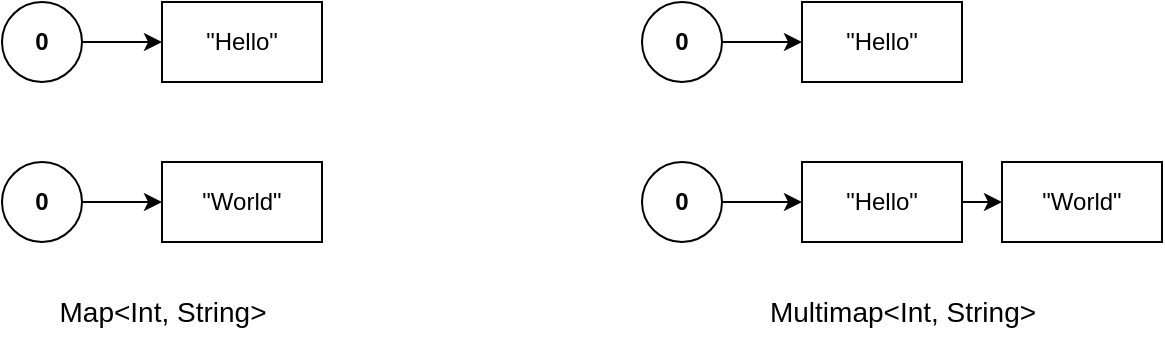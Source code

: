<mxfile version="21.2.1" type="device" pages="5">
  <diagram name="data_multimap" id="JMLMJsHMMq751KFQD1AI">
    <mxGraphModel dx="1366" dy="745" grid="1" gridSize="10" guides="1" tooltips="1" connect="1" arrows="1" fold="1" page="1" pageScale="1" pageWidth="660" pageHeight="250" math="0" shadow="0">
      <root>
        <mxCell id="uiTw8Tcbxr84Z6AMTL_4-0" />
        <mxCell id="uiTw8Tcbxr84Z6AMTL_4-1" parent="uiTw8Tcbxr84Z6AMTL_4-0" />
        <mxCell id="uiTw8Tcbxr84Z6AMTL_4-4" value="Multimap&amp;lt;Int, String&amp;gt;" style="text;html=1;align=center;verticalAlign=middle;resizable=0;points=[];autosize=1;strokeColor=none;fillColor=none;fontSize=14;" vertex="1" parent="uiTw8Tcbxr84Z6AMTL_4-1">
          <mxGeometry x="410" y="180" width="160" height="30" as="geometry" />
        </mxCell>
        <mxCell id="8-DuPN_TB2gErVOO-8lM-1" value="Map&amp;lt;Int, String&amp;gt;" style="text;html=1;align=center;verticalAlign=middle;resizable=0;points=[];autosize=1;strokeColor=none;fillColor=none;fontSize=14;" vertex="1" parent="uiTw8Tcbxr84Z6AMTL_4-1">
          <mxGeometry x="55" y="180" width="130" height="30" as="geometry" />
        </mxCell>
        <mxCell id="Tjb5zo77sk48irlx2nab-0" value="" style="group" vertex="1" connectable="0" parent="uiTw8Tcbxr84Z6AMTL_4-1">
          <mxGeometry x="40" y="40" width="160" height="120" as="geometry" />
        </mxCell>
        <mxCell id="uiTw8Tcbxr84Z6AMTL_4-25" value="0" style="ellipse;whiteSpace=wrap;html=1;aspect=fixed;fontStyle=1;fontSize=12;" vertex="1" parent="Tjb5zo77sk48irlx2nab-0">
          <mxGeometry width="40" height="40" as="geometry" />
        </mxCell>
        <mxCell id="uiTw8Tcbxr84Z6AMTL_4-47" style="rounded=0;orthogonalLoop=1;jettySize=auto;html=1;exitX=1;exitY=0.5;exitDx=0;exitDy=0;entryX=0;entryY=0.5;entryDx=0;entryDy=0;" edge="1" parent="Tjb5zo77sk48irlx2nab-0" source="uiTw8Tcbxr84Z6AMTL_4-25" target="kUJrCXJrXjPiFv8WKWTv-0">
          <mxGeometry relative="1" as="geometry">
            <mxPoint x="60" y="-20" as="targetPoint" />
          </mxGeometry>
        </mxCell>
        <mxCell id="kUJrCXJrXjPiFv8WKWTv-0" value="&quot;Hello&quot;" style="rounded=0;whiteSpace=wrap;html=1;" vertex="1" parent="Tjb5zo77sk48irlx2nab-0">
          <mxGeometry x="80" width="80" height="40" as="geometry" />
        </mxCell>
        <mxCell id="kUJrCXJrXjPiFv8WKWTv-1" value="0" style="ellipse;whiteSpace=wrap;html=1;aspect=fixed;fontStyle=1;fontSize=12;" vertex="1" parent="Tjb5zo77sk48irlx2nab-0">
          <mxGeometry y="80" width="40" height="40" as="geometry" />
        </mxCell>
        <mxCell id="kUJrCXJrXjPiFv8WKWTv-2" style="rounded=0;orthogonalLoop=1;jettySize=auto;html=1;exitX=1;exitY=0.5;exitDx=0;exitDy=0;entryX=0;entryY=0.5;entryDx=0;entryDy=0;" edge="1" parent="Tjb5zo77sk48irlx2nab-0" source="kUJrCXJrXjPiFv8WKWTv-1" target="kUJrCXJrXjPiFv8WKWTv-3">
          <mxGeometry relative="1" as="geometry">
            <mxPoint x="60" y="60" as="targetPoint" />
          </mxGeometry>
        </mxCell>
        <mxCell id="kUJrCXJrXjPiFv8WKWTv-3" value="&quot;World&quot;" style="rounded=0;whiteSpace=wrap;html=1;" vertex="1" parent="Tjb5zo77sk48irlx2nab-0">
          <mxGeometry x="80" y="80" width="80" height="40" as="geometry" />
        </mxCell>
        <mxCell id="Tjb5zo77sk48irlx2nab-1" value="" style="group" vertex="1" connectable="0" parent="uiTw8Tcbxr84Z6AMTL_4-1">
          <mxGeometry x="360" y="40" width="260" height="120" as="geometry" />
        </mxCell>
        <mxCell id="kUJrCXJrXjPiFv8WKWTv-4" value="0" style="ellipse;whiteSpace=wrap;html=1;aspect=fixed;fontStyle=1;fontSize=12;" vertex="1" parent="Tjb5zo77sk48irlx2nab-1">
          <mxGeometry width="40" height="40" as="geometry" />
        </mxCell>
        <mxCell id="kUJrCXJrXjPiFv8WKWTv-5" style="rounded=0;orthogonalLoop=1;jettySize=auto;html=1;exitX=1;exitY=0.5;exitDx=0;exitDy=0;entryX=0;entryY=0.5;entryDx=0;entryDy=0;" edge="1" parent="Tjb5zo77sk48irlx2nab-1" source="kUJrCXJrXjPiFv8WKWTv-4" target="kUJrCXJrXjPiFv8WKWTv-6">
          <mxGeometry relative="1" as="geometry">
            <mxPoint x="60" y="-20" as="targetPoint" />
          </mxGeometry>
        </mxCell>
        <mxCell id="kUJrCXJrXjPiFv8WKWTv-6" value="&quot;Hello&quot;" style="rounded=0;whiteSpace=wrap;html=1;" vertex="1" parent="Tjb5zo77sk48irlx2nab-1">
          <mxGeometry x="80" width="80" height="40" as="geometry" />
        </mxCell>
        <mxCell id="kUJrCXJrXjPiFv8WKWTv-7" value="0" style="ellipse;whiteSpace=wrap;html=1;aspect=fixed;fontStyle=1;fontSize=12;" vertex="1" parent="Tjb5zo77sk48irlx2nab-1">
          <mxGeometry y="80" width="40" height="40" as="geometry" />
        </mxCell>
        <mxCell id="kUJrCXJrXjPiFv8WKWTv-8" style="rounded=0;orthogonalLoop=1;jettySize=auto;html=1;exitX=1;exitY=0.5;exitDx=0;exitDy=0;entryX=0;entryY=0.5;entryDx=0;entryDy=0;" edge="1" parent="Tjb5zo77sk48irlx2nab-1" source="kUJrCXJrXjPiFv8WKWTv-7" target="kUJrCXJrXjPiFv8WKWTv-9">
          <mxGeometry relative="1" as="geometry">
            <mxPoint x="60" y="60" as="targetPoint" />
          </mxGeometry>
        </mxCell>
        <mxCell id="kUJrCXJrXjPiFv8WKWTv-9" value="&quot;Hello&quot;" style="rounded=0;whiteSpace=wrap;html=1;" vertex="1" parent="Tjb5zo77sk48irlx2nab-1">
          <mxGeometry x="80" y="80" width="80" height="40" as="geometry" />
        </mxCell>
        <mxCell id="kUJrCXJrXjPiFv8WKWTv-10" value="&quot;World&quot;" style="rounded=0;whiteSpace=wrap;html=1;" vertex="1" parent="Tjb5zo77sk48irlx2nab-1">
          <mxGeometry x="180" y="80" width="80" height="40" as="geometry" />
        </mxCell>
        <mxCell id="kUJrCXJrXjPiFv8WKWTv-11" style="rounded=0;orthogonalLoop=1;jettySize=auto;html=1;exitX=1;exitY=0.5;exitDx=0;exitDy=0;entryX=0;entryY=0.5;entryDx=0;entryDy=0;" edge="1" parent="Tjb5zo77sk48irlx2nab-1" source="kUJrCXJrXjPiFv8WKWTv-9" target="kUJrCXJrXjPiFv8WKWTv-10">
          <mxGeometry relative="1" as="geometry" />
        </mxCell>
      </root>
    </mxGraphModel>
  </diagram>
  <diagram name="data_price" id="ktuU488aBa58X60uyQGt">
    <mxGraphModel dx="1434" dy="782" grid="1" gridSize="10" guides="1" tooltips="1" connect="1" arrows="1" fold="1" page="1" pageScale="1" pageWidth="640" pageHeight="340" math="0" shadow="0">
      <root>
        <mxCell id="0" />
        <mxCell id="1" parent="0" />
        <mxCell id="d1JnCKLSdPA7jmVFw5RB-29" value="" style="shape=flexArrow;endArrow=classic;html=1;rounded=0;" parent="1" edge="1">
          <mxGeometry width="50" height="50" relative="1" as="geometry">
            <mxPoint x="260" y="139.5" as="sourcePoint" />
            <mxPoint x="300" y="139.5" as="targetPoint" />
          </mxGeometry>
        </mxCell>
        <mxCell id="d1JnCKLSdPA7jmVFw5RB-32" value="prices.txt" style="text;html=1;align=center;verticalAlign=middle;resizable=0;points=[];autosize=1;strokeColor=none;fillColor=none;fontSize=14;" parent="1" vertex="1">
          <mxGeometry x="100" y="270" width="80" height="30" as="geometry" />
        </mxCell>
        <mxCell id="d1JnCKLSdPA7jmVFw5RB-33" value="priceMap: HashMap&amp;lt;Int, Price&amp;gt;" style="text;html=1;align=center;verticalAlign=middle;resizable=0;points=[];autosize=1;strokeColor=none;fillColor=none;fontSize=14;" parent="1" vertex="1">
          <mxGeometry x="360" y="270" width="220" height="30" as="geometry" />
        </mxCell>
        <mxCell id="o7D54mXty5zAAWm323ZY-1" value="" style="group" parent="1" vertex="1" connectable="0">
          <mxGeometry x="60" y="40" width="160" height="200" as="geometry" />
        </mxCell>
        <mxCell id="d1JnCKLSdPA7jmVFw5RB-1" value="&lt;span style=&quot;font-weight: normal;&quot;&gt;&lt;font style=&quot;font-size: 11px;&quot;&gt;size&lt;/font&gt;&lt;/span&gt;&lt;br&gt;2" style="ellipse;whiteSpace=wrap;html=1;aspect=fixed;fontStyle=1" parent="o7D54mXty5zAAWm323ZY-1" vertex="1">
          <mxGeometry width="40" height="40" as="geometry" />
        </mxCell>
        <mxCell id="d1JnCKLSdPA7jmVFw5RB-2" value="&lt;span style=&quot;font-weight: normal;&quot;&gt;&lt;font style=&quot;font-size: 10px;&quot;&gt;id&lt;/font&gt;&lt;/span&gt;&lt;br&gt;7" style="ellipse;whiteSpace=wrap;html=1;aspect=fixed;fontStyle=1;fillColor=#a20025;fontColor=#ffffff;strokeColor=#6F0000;" parent="o7D54mXty5zAAWm323ZY-1" vertex="1">
          <mxGeometry y="80" width="40" height="40" as="geometry" />
        </mxCell>
        <mxCell id="d1JnCKLSdPA7jmVFw5RB-10" style="edgeStyle=orthogonalEdgeStyle;rounded=0;orthogonalLoop=1;jettySize=auto;html=1;exitX=0;exitY=0.5;exitDx=0;exitDy=0;entryX=0;entryY=0.5;entryDx=0;entryDy=0;" parent="o7D54mXty5zAAWm323ZY-1" source="d1JnCKLSdPA7jmVFw5RB-1" target="d1JnCKLSdPA7jmVFw5RB-2" edge="1">
          <mxGeometry relative="1" as="geometry" />
        </mxCell>
        <mxCell id="d1JnCKLSdPA7jmVFw5RB-3" value="&lt;span style=&quot;font-weight: normal;&quot;&gt;&lt;font style=&quot;font-size: 10px;&quot;&gt;amount&lt;/font&gt;&lt;/span&gt;&lt;br&gt;3" style="ellipse;whiteSpace=wrap;html=1;aspect=fixed;fontStyle=1;fillColor=#60a917;fontColor=#ffffff;strokeColor=#2D7600;" parent="o7D54mXty5zAAWm323ZY-1" vertex="1">
          <mxGeometry x="60" y="80" width="40" height="40" as="geometry" />
        </mxCell>
        <mxCell id="d1JnCKLSdPA7jmVFw5RB-4" value="&lt;font style=&quot;font-weight: normal; font-size: 10px;&quot;&gt;price&lt;/font&gt;&lt;br&gt;2" style="ellipse;whiteSpace=wrap;html=1;aspect=fixed;fontStyle=1;fillColor=#0050ef;fontColor=#ffffff;strokeColor=#001DBC;" parent="o7D54mXty5zAAWm323ZY-1" vertex="1">
          <mxGeometry x="120" y="80" width="40" height="40" as="geometry" />
        </mxCell>
        <mxCell id="d1JnCKLSdPA7jmVFw5RB-5" value="&lt;font style=&quot;font-weight: normal; font-size: 10px;&quot;&gt;id&lt;/font&gt;&lt;br&gt;8" style="ellipse;whiteSpace=wrap;html=1;aspect=fixed;fontStyle=1;fillColor=#a20025;fontColor=#ffffff;strokeColor=#6F0000;" parent="o7D54mXty5zAAWm323ZY-1" vertex="1">
          <mxGeometry y="160" width="40" height="40" as="geometry" />
        </mxCell>
        <mxCell id="d1JnCKLSdPA7jmVFw5RB-9" style="edgeStyle=orthogonalEdgeStyle;rounded=0;orthogonalLoop=1;jettySize=auto;html=1;exitX=0;exitY=0.5;exitDx=0;exitDy=0;entryX=0;entryY=0.5;entryDx=0;entryDy=0;" parent="o7D54mXty5zAAWm323ZY-1" source="d1JnCKLSdPA7jmVFw5RB-1" target="d1JnCKLSdPA7jmVFw5RB-5" edge="1">
          <mxGeometry relative="1" as="geometry" />
        </mxCell>
        <mxCell id="d1JnCKLSdPA7jmVFw5RB-6" value="&lt;font style=&quot;font-weight: normal; font-size: 10px;&quot;&gt;amount&lt;/font&gt;&lt;br&gt;2" style="ellipse;whiteSpace=wrap;html=1;aspect=fixed;fontStyle=1;fillColor=#60a917;fontColor=#ffffff;strokeColor=#2D7600;" parent="o7D54mXty5zAAWm323ZY-1" vertex="1">
          <mxGeometry x="60" y="160" width="40" height="40" as="geometry" />
        </mxCell>
        <mxCell id="d1JnCKLSdPA7jmVFw5RB-7" value="&lt;font style=&quot;font-weight: normal; font-size: 10px;&quot;&gt;price&lt;/font&gt;&lt;br&gt;5" style="ellipse;whiteSpace=wrap;html=1;aspect=fixed;fontStyle=1;fillColor=#0050ef;fontColor=#ffffff;strokeColor=#001DBC;" parent="o7D54mXty5zAAWm323ZY-1" vertex="1">
          <mxGeometry x="120" y="160" width="40" height="40" as="geometry" />
        </mxCell>
        <mxCell id="o7D54mXty5zAAWm323ZY-2" value="" style="group" parent="1" vertex="1" connectable="0">
          <mxGeometry x="340" y="110" width="260" height="140" as="geometry" />
        </mxCell>
        <mxCell id="d1JnCKLSdPA7jmVFw5RB-11" value="&lt;font style=&quot;font-weight: normal; font-size: 10px;&quot;&gt;id&lt;/font&gt;&lt;br&gt;7" style="ellipse;whiteSpace=wrap;html=1;aspect=fixed;fontStyle=1;fillColor=#a20025;fontColor=#ffffff;strokeColor=#6F0000;" parent="o7D54mXty5zAAWm323ZY-2" vertex="1">
          <mxGeometry y="10" width="40" height="40" as="geometry" />
        </mxCell>
        <mxCell id="d1JnCKLSdPA7jmVFw5RB-12" value="&lt;font style=&quot;font-weight: normal; font-size: 10px;&quot;&gt;id&lt;/font&gt;&lt;br&gt;8" style="ellipse;whiteSpace=wrap;html=1;aspect=fixed;fontStyle=1;fillColor=#a20025;fontColor=#ffffff;strokeColor=#6F0000;" parent="o7D54mXty5zAAWm323ZY-2" vertex="1">
          <mxGeometry y="90" width="40" height="40" as="geometry" />
        </mxCell>
        <mxCell id="d1JnCKLSdPA7jmVFw5RB-26" value="" style="group" parent="o7D54mXty5zAAWm323ZY-2" vertex="1" connectable="0">
          <mxGeometry x="80" width="180" height="60" as="geometry" />
        </mxCell>
        <mxCell id="d1JnCKLSdPA7jmVFw5RB-24" value="" style="rounded=0;whiteSpace=wrap;html=1;" parent="d1JnCKLSdPA7jmVFw5RB-26" vertex="1">
          <mxGeometry width="180" height="60" as="geometry" />
        </mxCell>
        <mxCell id="d1JnCKLSdPA7jmVFw5RB-13" value="&lt;font style=&quot;font-weight: normal; font-size: 10px;&quot;&gt;id&lt;/font&gt;&lt;br&gt;7" style="ellipse;whiteSpace=wrap;html=1;aspect=fixed;fontStyle=1;fillColor=#a20025;fontColor=#ffffff;strokeColor=#6F0000;" parent="d1JnCKLSdPA7jmVFw5RB-26" vertex="1">
          <mxGeometry x="10" y="10" width="40" height="40" as="geometry" />
        </mxCell>
        <mxCell id="d1JnCKLSdPA7jmVFw5RB-15" value="&lt;font style=&quot;font-weight: normal; font-size: 10px;&quot;&gt;amount&lt;/font&gt;&lt;br&gt;3" style="ellipse;whiteSpace=wrap;html=1;aspect=fixed;fontStyle=1;fillColor=#60a917;fontColor=#ffffff;strokeColor=#2D7600;" parent="d1JnCKLSdPA7jmVFw5RB-26" vertex="1">
          <mxGeometry x="70" y="10" width="40" height="40" as="geometry" />
        </mxCell>
        <mxCell id="d1JnCKLSdPA7jmVFw5RB-16" value="&lt;font style=&quot;font-weight: normal; font-size: 10px;&quot;&gt;price&lt;/font&gt;&lt;br&gt;2.0" style="ellipse;whiteSpace=wrap;html=1;aspect=fixed;fontStyle=1;fillColor=#0050ef;fontColor=#ffffff;strokeColor=#001DBC;" parent="d1JnCKLSdPA7jmVFw5RB-26" vertex="1">
          <mxGeometry x="130" y="10" width="40" height="40" as="geometry" />
        </mxCell>
        <mxCell id="d1JnCKLSdPA7jmVFw5RB-30" style="rounded=0;orthogonalLoop=1;jettySize=auto;html=1;exitX=1;exitY=0.5;exitDx=0;exitDy=0;entryX=0;entryY=0.5;entryDx=0;entryDy=0;" parent="o7D54mXty5zAAWm323ZY-2" source="d1JnCKLSdPA7jmVFw5RB-11" target="d1JnCKLSdPA7jmVFw5RB-24" edge="1">
          <mxGeometry relative="1" as="geometry" />
        </mxCell>
        <mxCell id="d1JnCKLSdPA7jmVFw5RB-27" value="" style="group" parent="o7D54mXty5zAAWm323ZY-2" vertex="1" connectable="0">
          <mxGeometry x="80" y="80" width="180" height="60" as="geometry" />
        </mxCell>
        <mxCell id="d1JnCKLSdPA7jmVFw5RB-25" value="" style="rounded=0;whiteSpace=wrap;html=1;" parent="d1JnCKLSdPA7jmVFw5RB-27" vertex="1">
          <mxGeometry width="180" height="60" as="geometry" />
        </mxCell>
        <mxCell id="d1JnCKLSdPA7jmVFw5RB-14" value="&lt;font style=&quot;font-weight: normal; font-size: 10px;&quot;&gt;id&lt;/font&gt;&lt;br&gt;8" style="ellipse;whiteSpace=wrap;html=1;aspect=fixed;fontStyle=1;fillColor=#a20025;fontColor=#ffffff;strokeColor=#6F0000;" parent="d1JnCKLSdPA7jmVFw5RB-27" vertex="1">
          <mxGeometry x="10" y="10" width="40" height="40" as="geometry" />
        </mxCell>
        <mxCell id="d1JnCKLSdPA7jmVFw5RB-17" value="&lt;font style=&quot;font-weight: normal; font-size: 10px;&quot;&gt;amount&lt;/font&gt;&lt;br&gt;2" style="ellipse;whiteSpace=wrap;html=1;aspect=fixed;fontStyle=1;fillColor=#60a917;fontColor=#ffffff;strokeColor=#2D7600;" parent="d1JnCKLSdPA7jmVFw5RB-27" vertex="1">
          <mxGeometry x="70" y="10" width="40" height="40" as="geometry" />
        </mxCell>
        <mxCell id="d1JnCKLSdPA7jmVFw5RB-18" value="&lt;font style=&quot;font-weight: normal; font-size: 10px;&quot;&gt;price&lt;/font&gt;&lt;br&gt;5.0" style="ellipse;whiteSpace=wrap;html=1;aspect=fixed;fontStyle=1;fillColor=#0050ef;fontColor=#ffffff;strokeColor=#001DBC;" parent="d1JnCKLSdPA7jmVFw5RB-27" vertex="1">
          <mxGeometry x="130" y="10" width="40" height="40" as="geometry" />
        </mxCell>
        <mxCell id="d1JnCKLSdPA7jmVFw5RB-31" style="rounded=0;orthogonalLoop=1;jettySize=auto;html=1;exitX=1;exitY=0.5;exitDx=0;exitDy=0;entryX=0;entryY=0.5;entryDx=0;entryDy=0;" parent="o7D54mXty5zAAWm323ZY-2" source="d1JnCKLSdPA7jmVFw5RB-12" target="d1JnCKLSdPA7jmVFw5RB-25" edge="1">
          <mxGeometry relative="1" as="geometry" />
        </mxCell>
      </root>
    </mxGraphModel>
  </diagram>
  <diagram name="data_promotion" id="5gNw0e3fO2MTQNwztsor">
    <mxGraphModel dx="1434" dy="782" grid="1" gridSize="10" guides="1" tooltips="1" connect="1" arrows="1" fold="1" page="1" pageScale="1" pageWidth="960" pageHeight="390" math="0" shadow="0">
      <root>
        <mxCell id="ZXGNAjsmb9mcJ5op5P8p-0" />
        <mxCell id="ZXGNAjsmb9mcJ5op5P8p-1" parent="ZXGNAjsmb9mcJ5op5P8p-0" />
        <mxCell id="ZXGNAjsmb9mcJ5op5P8p-2" value="" style="shape=flexArrow;endArrow=classic;html=1;rounded=0;" parent="ZXGNAjsmb9mcJ5op5P8p-1" edge="1">
          <mxGeometry width="50" height="50" relative="1" as="geometry">
            <mxPoint x="440" y="159.66" as="sourcePoint" />
            <mxPoint x="480" y="159.66" as="targetPoint" />
          </mxGeometry>
        </mxCell>
        <mxCell id="ZXGNAjsmb9mcJ5op5P8p-3" value="promotions.txt" style="text;html=1;align=center;verticalAlign=middle;resizable=0;points=[];autosize=1;strokeColor=none;fillColor=none;fontSize=14;" parent="ZXGNAjsmb9mcJ5op5P8p-1" vertex="1">
          <mxGeometry x="175" y="320" width="110" height="30" as="geometry" />
        </mxCell>
        <mxCell id="ZXGNAjsmb9mcJ5op5P8p-4" value="promotionMultimap: TreeMultimap&amp;lt;Double, Promotion&amp;gt;" style="text;html=1;align=center;verticalAlign=middle;resizable=0;points=[];autosize=1;strokeColor=none;fillColor=none;fontSize=14;" parent="ZXGNAjsmb9mcJ5op5P8p-1" vertex="1">
          <mxGeometry x="535" y="320" width="370" height="30" as="geometry" />
        </mxCell>
        <mxCell id="mmqLgXHeIvK3jUwNKQD5-0" value="" style="group" parent="ZXGNAjsmb9mcJ5op5P8p-1" vertex="1" connectable="0">
          <mxGeometry x="60" y="40" width="340" height="240" as="geometry" />
        </mxCell>
        <mxCell id="ZXGNAjsmb9mcJ5op5P8p-6" value="&lt;span style=&quot;font-weight: normal;&quot;&gt;&lt;font style=&quot;font-size: 10px;&quot;&gt;size&lt;/font&gt;&lt;/span&gt;&lt;br&gt;2" style="ellipse;whiteSpace=wrap;html=1;aspect=fixed;fontStyle=1" parent="mmqLgXHeIvK3jUwNKQD5-0" vertex="1">
          <mxGeometry width="40" height="40" as="geometry" />
        </mxCell>
        <mxCell id="ZXGNAjsmb9mcJ5op5P8p-7" value="&lt;span style=&quot;font-weight: 400;&quot;&gt;&lt;font style=&quot;font-size: 10px;&quot;&gt;size&lt;/font&gt;&lt;/span&gt;&lt;br&gt;1" style="ellipse;whiteSpace=wrap;html=1;aspect=fixed;fontStyle=1" parent="mmqLgXHeIvK3jUwNKQD5-0" vertex="1">
          <mxGeometry y="100" width="40" height="40" as="geometry" />
        </mxCell>
        <mxCell id="ZXGNAjsmb9mcJ5op5P8p-8" style="edgeStyle=orthogonalEdgeStyle;rounded=0;orthogonalLoop=1;jettySize=auto;html=1;exitX=0;exitY=0.5;exitDx=0;exitDy=0;entryX=0;entryY=0.5;entryDx=0;entryDy=0;" parent="mmqLgXHeIvK3jUwNKQD5-0" source="ZXGNAjsmb9mcJ5op5P8p-6" target="ZXGNAjsmb9mcJ5op5P8p-7" edge="1">
          <mxGeometry relative="1" as="geometry" />
        </mxCell>
        <mxCell id="ZXGNAjsmb9mcJ5op5P8p-9" value="&lt;span style=&quot;font-weight: normal;&quot;&gt;&lt;font style=&quot;font-size: 10px;&quot;&gt;id&lt;/font&gt;&lt;/span&gt;&lt;br&gt;7" style="ellipse;whiteSpace=wrap;html=1;aspect=fixed;fontStyle=1;fillColor=#a20025;fontColor=#ffffff;strokeColor=#6F0000;" parent="mmqLgXHeIvK3jUwNKQD5-0" vertex="1">
          <mxGeometry x="60" y="100" width="40" height="40" as="geometry" />
        </mxCell>
        <mxCell id="18ElgGx3Zl_cGFaviyh4-3" style="edgeStyle=orthogonalEdgeStyle;rounded=0;orthogonalLoop=1;jettySize=auto;html=1;exitX=0.5;exitY=0;exitDx=0;exitDy=0;entryX=0.5;entryY=0;entryDx=0;entryDy=0;" parent="mmqLgXHeIvK3jUwNKQD5-0" source="ZXGNAjsmb9mcJ5op5P8p-7" target="ZXGNAjsmb9mcJ5op5P8p-9" edge="1">
          <mxGeometry relative="1" as="geometry">
            <Array as="points">
              <mxPoint x="20" y="60" />
              <mxPoint x="110" y="60" />
              <mxPoint x="110" y="80" />
              <mxPoint x="80" y="80" />
            </Array>
          </mxGeometry>
        </mxCell>
        <mxCell id="ZXGNAjsmb9mcJ5op5P8p-10" value="&lt;font style=&quot;font-weight: normal; font-size: 10px;&quot;&gt;amount&lt;/font&gt;&lt;br&gt;3" style="ellipse;whiteSpace=wrap;html=1;aspect=fixed;fontStyle=1;fillColor=#60a917;fontColor=#ffffff;strokeColor=#2D7600;" parent="mmqLgXHeIvK3jUwNKQD5-0" vertex="1">
          <mxGeometry x="120" y="100" width="40" height="40" as="geometry" />
        </mxCell>
        <mxCell id="ZXGNAjsmb9mcJ5op5P8p-11" value="&lt;span style=&quot;font-weight: normal;&quot;&gt;&lt;font style=&quot;font-size: 10px;&quot;&gt;size&lt;/font&gt;&lt;/span&gt;&lt;br&gt;2" style="ellipse;whiteSpace=wrap;html=1;aspect=fixed;fontStyle=1" parent="mmqLgXHeIvK3jUwNKQD5-0" vertex="1">
          <mxGeometry y="200" width="40" height="40" as="geometry" />
        </mxCell>
        <mxCell id="18ElgGx3Zl_cGFaviyh4-4" style="edgeStyle=orthogonalEdgeStyle;rounded=0;orthogonalLoop=1;jettySize=auto;html=1;exitX=0.5;exitY=0;exitDx=0;exitDy=0;entryX=0.5;entryY=0;entryDx=0;entryDy=0;" parent="mmqLgXHeIvK3jUwNKQD5-0" source="ZXGNAjsmb9mcJ5op5P8p-7" target="ZXGNAjsmb9mcJ5op5P8p-10" edge="1">
          <mxGeometry relative="1" as="geometry">
            <Array as="points">
              <mxPoint x="20" y="60" />
              <mxPoint x="110" y="60" />
              <mxPoint x="110" y="80" />
              <mxPoint x="140" y="80" />
            </Array>
          </mxGeometry>
        </mxCell>
        <mxCell id="ZXGNAjsmb9mcJ5op5P8p-12" style="edgeStyle=orthogonalEdgeStyle;rounded=0;orthogonalLoop=1;jettySize=auto;html=1;exitX=0;exitY=0.5;exitDx=0;exitDy=0;entryX=0;entryY=0.5;entryDx=0;entryDy=0;" parent="mmqLgXHeIvK3jUwNKQD5-0" source="ZXGNAjsmb9mcJ5op5P8p-6" target="ZXGNAjsmb9mcJ5op5P8p-11" edge="1">
          <mxGeometry relative="1" as="geometry" />
        </mxCell>
        <mxCell id="ZXGNAjsmb9mcJ5op5P8p-13" value="&lt;font style=&quot;font-weight: normal; font-size: 10px;&quot;&gt;id&lt;/font&gt;&lt;br&gt;7" style="ellipse;whiteSpace=wrap;html=1;aspect=fixed;fontStyle=1;fillColor=#a20025;fontColor=#ffffff;strokeColor=#6F0000;" parent="mmqLgXHeIvK3jUwNKQD5-0" vertex="1">
          <mxGeometry x="60" y="200" width="40" height="40" as="geometry" />
        </mxCell>
        <mxCell id="36zZFPOLEqC7FODNwq5A-3" style="edgeStyle=orthogonalEdgeStyle;rounded=0;orthogonalLoop=1;jettySize=auto;html=1;exitX=0.5;exitY=0;exitDx=0;exitDy=0;entryX=0.5;entryY=0;entryDx=0;entryDy=0;" parent="mmqLgXHeIvK3jUwNKQD5-0" source="ZXGNAjsmb9mcJ5op5P8p-11" target="ZXGNAjsmb9mcJ5op5P8p-13" edge="1">
          <mxGeometry relative="1" as="geometry">
            <Array as="points">
              <mxPoint x="20" y="160" />
              <mxPoint x="110" y="160" />
              <mxPoint x="110" y="180" />
              <mxPoint x="80" y="180" />
            </Array>
          </mxGeometry>
        </mxCell>
        <mxCell id="ZXGNAjsmb9mcJ5op5P8p-14" value="&lt;font style=&quot;font-weight: normal; font-size: 10px;&quot;&gt;amount&lt;/font&gt;&lt;br&gt;1" style="ellipse;whiteSpace=wrap;html=1;aspect=fixed;fontStyle=1;fillColor=#60a917;fontColor=#ffffff;strokeColor=#2D7600;" parent="mmqLgXHeIvK3jUwNKQD5-0" vertex="1">
          <mxGeometry x="120" y="200" width="40" height="40" as="geometry" />
        </mxCell>
        <mxCell id="36zZFPOLEqC7FODNwq5A-4" style="edgeStyle=orthogonalEdgeStyle;rounded=0;orthogonalLoop=1;jettySize=auto;html=1;exitX=0.5;exitY=0;exitDx=0;exitDy=0;entryX=0.5;entryY=0;entryDx=0;entryDy=0;" parent="mmqLgXHeIvK3jUwNKQD5-0" source="ZXGNAjsmb9mcJ5op5P8p-11" target="ZXGNAjsmb9mcJ5op5P8p-14" edge="1">
          <mxGeometry relative="1" as="geometry">
            <Array as="points">
              <mxPoint x="20" y="160" />
              <mxPoint x="110" y="160" />
              <mxPoint x="110" y="180" />
              <mxPoint x="140" y="180" />
            </Array>
          </mxGeometry>
        </mxCell>
        <mxCell id="18ElgGx3Zl_cGFaviyh4-0" value="&lt;span style=&quot;font-weight: 400;&quot;&gt;&lt;font style=&quot;font-size: 10px;&quot;&gt;price&lt;/font&gt;&lt;/span&gt;&lt;br&gt;5" style="ellipse;whiteSpace=wrap;html=1;aspect=fixed;fontStyle=1;fillColor=#0050ef;fontColor=#ffffff;strokeColor=#001DBC;" parent="mmqLgXHeIvK3jUwNKQD5-0" vertex="1">
          <mxGeometry x="180" y="100" width="40" height="40" as="geometry" />
        </mxCell>
        <mxCell id="36zZFPOLEqC7FODNwq5A-0" value="&lt;font style=&quot;font-weight: normal; font-size: 10px;&quot;&gt;id&lt;/font&gt;&lt;br&gt;8" style="ellipse;whiteSpace=wrap;html=1;aspect=fixed;fontStyle=1;fillColor=#a20025;fontColor=#ffffff;strokeColor=#6F0000;" parent="mmqLgXHeIvK3jUwNKQD5-0" vertex="1">
          <mxGeometry x="180" y="200" width="40" height="40" as="geometry" />
        </mxCell>
        <mxCell id="36zZFPOLEqC7FODNwq5A-1" value="&lt;font style=&quot;font-weight: normal; font-size: 10px;&quot;&gt;amount&lt;/font&gt;&lt;br&gt;2" style="ellipse;whiteSpace=wrap;html=1;aspect=fixed;fontStyle=1;fillColor=#60a917;fontColor=#ffffff;strokeColor=#2D7600;" parent="mmqLgXHeIvK3jUwNKQD5-0" vertex="1">
          <mxGeometry x="240" y="200" width="40" height="40" as="geometry" />
        </mxCell>
        <mxCell id="36zZFPOLEqC7FODNwq5A-2" value="&lt;span style=&quot;font-weight: 400;&quot;&gt;&lt;font style=&quot;font-size: 10px;&quot;&gt;price&lt;/font&gt;&lt;/span&gt;&lt;br&gt;10" style="ellipse;whiteSpace=wrap;html=1;aspect=fixed;fontStyle=1;fillColor=#0050ef;fontColor=#ffffff;strokeColor=#001DBC;" parent="mmqLgXHeIvK3jUwNKQD5-0" vertex="1">
          <mxGeometry x="300" y="200" width="40" height="40" as="geometry" />
        </mxCell>
        <mxCell id="36zZFPOLEqC7FODNwq5A-5" style="edgeStyle=orthogonalEdgeStyle;rounded=0;orthogonalLoop=1;jettySize=auto;html=1;exitX=0.5;exitY=0;exitDx=0;exitDy=0;entryX=0.5;entryY=0;entryDx=0;entryDy=0;" parent="mmqLgXHeIvK3jUwNKQD5-0" source="ZXGNAjsmb9mcJ5op5P8p-11" target="36zZFPOLEqC7FODNwq5A-0" edge="1">
          <mxGeometry relative="1" as="geometry">
            <Array as="points">
              <mxPoint x="20" y="160" />
              <mxPoint x="230" y="160" />
              <mxPoint x="230" y="180" />
              <mxPoint x="200" y="180" />
            </Array>
          </mxGeometry>
        </mxCell>
        <mxCell id="36zZFPOLEqC7FODNwq5A-6" style="edgeStyle=orthogonalEdgeStyle;rounded=0;orthogonalLoop=1;jettySize=auto;html=1;exitX=0.5;exitY=0;exitDx=0;exitDy=0;entryX=0.5;entryY=0;entryDx=0;entryDy=0;" parent="mmqLgXHeIvK3jUwNKQD5-0" source="ZXGNAjsmb9mcJ5op5P8p-11" target="36zZFPOLEqC7FODNwq5A-1" edge="1">
          <mxGeometry relative="1" as="geometry">
            <Array as="points">
              <mxPoint x="20" y="160" />
              <mxPoint x="230" y="160" />
              <mxPoint x="230" y="180" />
              <mxPoint x="260" y="180" />
            </Array>
          </mxGeometry>
        </mxCell>
        <mxCell id="ZXGNAjsmb9mcJ5op5P8p-16" value="&lt;font style=&quot;font-weight: normal; font-size: 10px;&quot;&gt;saving&lt;/font&gt;&lt;br&gt;1.0" style="ellipse;whiteSpace=wrap;html=1;aspect=fixed;fontStyle=1" parent="ZXGNAjsmb9mcJ5op5P8p-1" vertex="1">
          <mxGeometry x="520" y="140" width="40" height="40" as="geometry" />
        </mxCell>
        <mxCell id="8q19BwI4eLJzkk525Oy5-0" value="&lt;font style=&quot;font-weight: normal; font-size: 10px;&quot;&gt;saving&lt;/font&gt;&lt;br&gt;2.0" style="ellipse;whiteSpace=wrap;html=1;aspect=fixed;fontStyle=1" parent="ZXGNAjsmb9mcJ5op5P8p-1" vertex="1">
          <mxGeometry x="520" y="240" width="40" height="40" as="geometry" />
        </mxCell>
        <mxCell id="An-kihJcrn35ckypVXe--0" value="" style="group" parent="ZXGNAjsmb9mcJ5op5P8p-1" vertex="1" connectable="0">
          <mxGeometry x="600" y="220" width="320" height="80" as="geometry" />
        </mxCell>
        <mxCell id="8q19BwI4eLJzkk525Oy5-2" value="" style="rounded=0;whiteSpace=wrap;html=1;" parent="An-kihJcrn35ckypVXe--0" vertex="1">
          <mxGeometry width="320" height="80" as="geometry" />
        </mxCell>
        <mxCell id="k2IO9pV1wc7tD20upI9n-4" value="" style="group" parent="An-kihJcrn35ckypVXe--0" vertex="1" connectable="0">
          <mxGeometry x="10" y="10" width="110" height="60" as="geometry" />
        </mxCell>
        <mxCell id="ZXGNAjsmb9mcJ5op5P8p-25" value="" style="rounded=0;whiteSpace=wrap;html=1;" parent="k2IO9pV1wc7tD20upI9n-4" vertex="1">
          <mxGeometry width="110" height="60" as="geometry" />
        </mxCell>
        <mxCell id="TpoTvroqVTLptIDHcX7W-0" value="&lt;font style=&quot;font-weight: normal; font-size: 10px;&quot;&gt;id&lt;/font&gt;&lt;br&gt;7" style="ellipse;whiteSpace=wrap;html=1;aspect=fixed;fontStyle=1;fillColor=#a20025;fontColor=#ffffff;strokeColor=#6F0000;" parent="k2IO9pV1wc7tD20upI9n-4" vertex="1">
          <mxGeometry x="10" y="10" width="40" height="40" as="geometry" />
        </mxCell>
        <mxCell id="TpoTvroqVTLptIDHcX7W-1" value="&lt;font style=&quot;font-weight: normal; font-size: 10px;&quot;&gt;amount&lt;/font&gt;&lt;br&gt;1" style="ellipse;whiteSpace=wrap;html=1;aspect=fixed;fontStyle=1;fillColor=#60a917;fontColor=#ffffff;strokeColor=#2D7600;" parent="k2IO9pV1wc7tD20upI9n-4" vertex="1">
          <mxGeometry x="60" y="10" width="40" height="40" as="geometry" />
        </mxCell>
        <mxCell id="k2IO9pV1wc7tD20upI9n-5" value="" style="group" parent="An-kihJcrn35ckypVXe--0" vertex="1" connectable="0">
          <mxGeometry x="140" y="10" width="110" height="60" as="geometry" />
        </mxCell>
        <mxCell id="k2IO9pV1wc7tD20upI9n-6" value="" style="rounded=0;whiteSpace=wrap;html=1;" parent="k2IO9pV1wc7tD20upI9n-5" vertex="1">
          <mxGeometry width="110" height="60" as="geometry" />
        </mxCell>
        <mxCell id="k2IO9pV1wc7tD20upI9n-7" value="&lt;font style=&quot;font-weight: normal; font-size: 10px;&quot;&gt;id&lt;/font&gt;&lt;br&gt;8" style="ellipse;whiteSpace=wrap;html=1;aspect=fixed;fontStyle=1;fillColor=#a20025;fontColor=#ffffff;strokeColor=#6F0000;" parent="k2IO9pV1wc7tD20upI9n-5" vertex="1">
          <mxGeometry x="10" y="10" width="40" height="40" as="geometry" />
        </mxCell>
        <mxCell id="k2IO9pV1wc7tD20upI9n-8" value="&lt;font style=&quot;font-weight: normal; font-size: 10px;&quot;&gt;amount&lt;/font&gt;&lt;br&gt;2" style="ellipse;whiteSpace=wrap;html=1;aspect=fixed;fontStyle=1;fillColor=#60a917;fontColor=#ffffff;strokeColor=#2D7600;" parent="k2IO9pV1wc7tD20upI9n-5" vertex="1">
          <mxGeometry x="60" y="10" width="40" height="40" as="geometry" />
        </mxCell>
        <mxCell id="k2IO9pV1wc7tD20upI9n-10" style="edgeStyle=orthogonalEdgeStyle;rounded=0;orthogonalLoop=1;jettySize=auto;html=1;exitX=1;exitY=0.5;exitDx=0;exitDy=0;entryX=0;entryY=0.5;entryDx=0;entryDy=0;" parent="An-kihJcrn35ckypVXe--0" source="ZXGNAjsmb9mcJ5op5P8p-25" target="k2IO9pV1wc7tD20upI9n-6" edge="1">
          <mxGeometry relative="1" as="geometry" />
        </mxCell>
        <mxCell id="8q19BwI4eLJzkk525Oy5-6" value="&lt;font style=&quot;font-weight: normal; font-size: 10px;&quot;&gt;price&lt;/font&gt;&lt;br&gt;10.0" style="ellipse;whiteSpace=wrap;html=1;aspect=fixed;fontStyle=1;fillColor=#0050ef;fontColor=#ffffff;strokeColor=#001DBC;" parent="An-kihJcrn35ckypVXe--0" vertex="1">
          <mxGeometry x="270" y="20" width="40" height="40" as="geometry" />
        </mxCell>
        <mxCell id="An-kihJcrn35ckypVXe--1" style="rounded=0;orthogonalLoop=1;jettySize=auto;html=1;exitX=1;exitY=0.5;exitDx=0;exitDy=0;entryX=0;entryY=0.5;entryDx=0;entryDy=0;" parent="ZXGNAjsmb9mcJ5op5P8p-1" source="8q19BwI4eLJzkk525Oy5-0" target="8q19BwI4eLJzkk525Oy5-2" edge="1">
          <mxGeometry relative="1" as="geometry" />
        </mxCell>
        <mxCell id="An-kihJcrn35ckypVXe--3" value="" style="group" parent="ZXGNAjsmb9mcJ5op5P8p-1" vertex="1" connectable="0">
          <mxGeometry x="600" y="120" width="320" height="80" as="geometry" />
        </mxCell>
        <mxCell id="An-kihJcrn35ckypVXe--4" value="" style="rounded=0;whiteSpace=wrap;html=1;" parent="An-kihJcrn35ckypVXe--3" vertex="1">
          <mxGeometry width="320" height="80" as="geometry" />
        </mxCell>
        <mxCell id="An-kihJcrn35ckypVXe--5" value="" style="group" parent="An-kihJcrn35ckypVXe--3" vertex="1" connectable="0">
          <mxGeometry x="10" y="10" width="110" height="60" as="geometry" />
        </mxCell>
        <mxCell id="An-kihJcrn35ckypVXe--6" value="" style="rounded=0;whiteSpace=wrap;html=1;" parent="An-kihJcrn35ckypVXe--5" vertex="1">
          <mxGeometry width="110" height="60" as="geometry" />
        </mxCell>
        <mxCell id="An-kihJcrn35ckypVXe--7" value="&lt;font style=&quot;font-weight: normal; font-size: 10px;&quot;&gt;id&lt;/font&gt;&lt;br&gt;7" style="ellipse;whiteSpace=wrap;html=1;aspect=fixed;fontStyle=1;fillColor=#a20025;fontColor=#ffffff;strokeColor=#6F0000;" parent="An-kihJcrn35ckypVXe--5" vertex="1">
          <mxGeometry x="10" y="10" width="40" height="40" as="geometry" />
        </mxCell>
        <mxCell id="An-kihJcrn35ckypVXe--8" value="&lt;font style=&quot;font-weight: normal; font-size: 10px;&quot;&gt;amount&lt;/font&gt;&lt;br&gt;3" style="ellipse;whiteSpace=wrap;html=1;aspect=fixed;fontStyle=1;fillColor=#60a917;fontColor=#ffffff;strokeColor=#2D7600;" parent="An-kihJcrn35ckypVXe--5" vertex="1">
          <mxGeometry x="60" y="10" width="40" height="40" as="geometry" />
        </mxCell>
        <mxCell id="An-kihJcrn35ckypVXe--14" value="&lt;font style=&quot;font-weight: normal; font-size: 10px;&quot;&gt;price&lt;/font&gt;&lt;br&gt;5.0" style="ellipse;whiteSpace=wrap;html=1;aspect=fixed;fontStyle=1;fillColor=#0050ef;fontColor=#ffffff;strokeColor=#001DBC;" parent="An-kihJcrn35ckypVXe--3" vertex="1">
          <mxGeometry x="270" y="20" width="40" height="40" as="geometry" />
        </mxCell>
        <mxCell id="ATVVfoowkvey0O51eHtS-0" style="rounded=0;orthogonalLoop=1;jettySize=auto;html=1;exitX=1;exitY=0.5;exitDx=0;exitDy=0;entryX=0;entryY=0.5;entryDx=0;entryDy=0;" parent="ZXGNAjsmb9mcJ5op5P8p-1" source="ZXGNAjsmb9mcJ5op5P8p-16" target="An-kihJcrn35ckypVXe--4" edge="1">
          <mxGeometry relative="1" as="geometry" />
        </mxCell>
        <mxCell id="3_8yuCNDH6JI5b8XOVMx-1" value="(3x2.0) - 5.0 =&lt;br&gt;(6.0) - 5.0 =" style="text;html=1;align=right;verticalAlign=middle;resizable=0;points=[];autosize=1;strokeColor=none;fillColor=none;fontSize=11;" parent="ZXGNAjsmb9mcJ5op5P8p-1" vertex="1">
          <mxGeometry x="470" y="100" width="90" height="40" as="geometry" />
        </mxCell>
        <mxCell id="3_8yuCNDH6JI5b8XOVMx-3" value="(1x2.0 + 2x5.0) - 10.0 =&lt;br&gt;(2.0 + 10.0) - 10.0 =" style="text;html=1;align=right;verticalAlign=middle;resizable=0;points=[];autosize=1;strokeColor=none;fillColor=none;fontSize=11;" parent="ZXGNAjsmb9mcJ5op5P8p-1" vertex="1">
          <mxGeometry x="420" y="200" width="140" height="40" as="geometry" />
        </mxCell>
      </root>
    </mxGraphModel>
  </diagram>
  <diagram name="algo_greedy" id="ShA64PbuUUFWpbki7htN">
    <mxGraphModel dx="1366" dy="745" grid="1" gridSize="10" guides="1" tooltips="1" connect="1" arrows="1" fold="1" page="1" pageScale="1" pageWidth="680" pageHeight="400" math="0" shadow="0">
      <root>
        <mxCell id="kW1B54EnBhv2tybxuVK7-0" />
        <mxCell id="kW1B54EnBhv2tybxuVK7-1" parent="kW1B54EnBhv2tybxuVK7-0" />
        <mxCell id="iQDuf5KprqsWNqEUE_vq-16" style="edgeStyle=orthogonalEdgeStyle;rounded=0;orthogonalLoop=1;jettySize=auto;html=1;exitX=0.5;exitY=1;exitDx=0;exitDy=0;entryX=0.5;entryY=0;entryDx=0;entryDy=0;" edge="1" parent="kW1B54EnBhv2tybxuVK7-1" source="mn9b20Nn6fm7IiUMcih6-2" target="mn9b20Nn6fm7IiUMcih6-9">
          <mxGeometry relative="1" as="geometry">
            <mxPoint x="240" y="110" as="targetPoint" />
          </mxGeometry>
        </mxCell>
        <mxCell id="mn9b20Nn6fm7IiUMcih6-2" value="Next best promotion" style="rounded=1;whiteSpace=wrap;html=1;fontSize=11;" parent="kW1B54EnBhv2tybxuVK7-1" vertex="1">
          <mxGeometry x="200" y="40" width="80" height="40" as="geometry" />
        </mxCell>
        <mxCell id="mn9b20Nn6fm7IiUMcih6-19" style="edgeStyle=orthogonalEdgeStyle;rounded=0;orthogonalLoop=1;jettySize=auto;html=1;exitX=1;exitY=0.5;exitDx=0;exitDy=0;entryX=0;entryY=0.5;entryDx=0;entryDy=0;" parent="kW1B54EnBhv2tybxuVK7-1" source="mn9b20Nn6fm7IiUMcih6-4" target="mn9b20Nn6fm7IiUMcih6-2" edge="1">
          <mxGeometry relative="1" as="geometry" />
        </mxCell>
        <mxCell id="mn9b20Nn6fm7IiUMcih6-4" value="Start" style="ellipse;whiteSpace=wrap;html=1;fontSize=11;" parent="kW1B54EnBhv2tybxuVK7-1" vertex="1">
          <mxGeometry x="40" y="40" width="80" height="40" as="geometry" />
        </mxCell>
        <mxCell id="iQDuf5KprqsWNqEUE_vq-18" value="yes" style="edgeStyle=orthogonalEdgeStyle;rounded=0;orthogonalLoop=1;jettySize=auto;html=1;exitX=0.5;exitY=1;exitDx=0;exitDy=0;entryX=0.5;entryY=0;entryDx=0;entryDy=0;" edge="1" parent="kW1B54EnBhv2tybxuVK7-1" source="mn9b20Nn6fm7IiUMcih6-9" target="iQDuf5KprqsWNqEUE_vq-17">
          <mxGeometry relative="1" as="geometry">
            <mxPoint x="240" y="170" as="sourcePoint" />
          </mxGeometry>
        </mxCell>
        <mxCell id="iQDuf5KprqsWNqEUE_vq-19" value="no" style="edgeStyle=orthogonalEdgeStyle;rounded=0;orthogonalLoop=1;jettySize=auto;html=1;exitX=1;exitY=0.5;exitDx=0;exitDy=0;entryX=1;entryY=0.75;entryDx=0;entryDy=0;" edge="1" parent="kW1B54EnBhv2tybxuVK7-1" source="mn9b20Nn6fm7IiUMcih6-9" target="mn9b20Nn6fm7IiUMcih6-2">
          <mxGeometry relative="1" as="geometry">
            <mxPoint x="290" y="140" as="sourcePoint" />
            <Array as="points">
              <mxPoint x="320" y="140" />
              <mxPoint x="320" y="70" />
            </Array>
          </mxGeometry>
        </mxCell>
        <mxCell id="mn9b20Nn6fm7IiUMcih6-9" value="Are the items&lt;br&gt;sufficient?" style="rhombus;whiteSpace=wrap;html=1;fontSize=11;fillColor=#6a00ff;fontColor=#ffffff;strokeColor=#3700CC;" parent="kW1B54EnBhv2tybxuVK7-1" vertex="1">
          <mxGeometry x="190" y="110" width="100" height="60" as="geometry" />
        </mxCell>
        <mxCell id="mn9b20Nn6fm7IiUMcih6-20" value="End" style="ellipse;whiteSpace=wrap;html=1;fontSize=11;" parent="kW1B54EnBhv2tybxuVK7-1" vertex="1">
          <mxGeometry x="560" y="40" width="80" height="40" as="geometry" />
        </mxCell>
        <mxCell id="iQDuf5KprqsWNqEUE_vq-8" value="no" style="edgeStyle=orthogonalEdgeStyle;rounded=0;orthogonalLoop=1;jettySize=auto;html=1;exitX=0;exitY=0.5;exitDx=0;exitDy=0;entryX=0;entryY=0.5;entryDx=0;entryDy=0;" edge="1" parent="kW1B54EnBhv2tybxuVK7-1" target="iQDuf5KprqsWNqEUE_vq-13">
          <mxGeometry relative="1" as="geometry">
            <Array as="points">
              <mxPoint x="510" y="220" />
              <mxPoint x="510" y="390" />
            </Array>
            <mxPoint x="550" y="220.0" as="sourcePoint" />
          </mxGeometry>
        </mxCell>
        <mxCell id="iQDuf5KprqsWNqEUE_vq-22" style="edgeStyle=orthogonalEdgeStyle;rounded=0;orthogonalLoop=1;jettySize=auto;html=1;exitX=0.5;exitY=1;exitDx=0;exitDy=0;entryX=0.5;entryY=0;entryDx=0;entryDy=0;" edge="1" parent="kW1B54EnBhv2tybxuVK7-1" source="iQDuf5KprqsWNqEUE_vq-17" target="iQDuf5KprqsWNqEUE_vq-20">
          <mxGeometry relative="1" as="geometry">
            <mxPoint x="240" y="270.0" as="targetPoint" />
          </mxGeometry>
        </mxCell>
        <mxCell id="iQDuf5KprqsWNqEUE_vq-17" value="Abuse&lt;br&gt;promotion" style="rounded=1;whiteSpace=wrap;html=1;fontSize=11;" vertex="1" parent="kW1B54EnBhv2tybxuVK7-1">
          <mxGeometry x="200" y="200" width="80" height="40" as="geometry" />
        </mxCell>
        <mxCell id="iQDuf5KprqsWNqEUE_vq-21" value="yes" style="edgeStyle=orthogonalEdgeStyle;rounded=0;orthogonalLoop=1;jettySize=auto;html=1;exitX=1;exitY=0.5;exitDx=0;exitDy=0;entryX=1;entryY=0.25;entryDx=0;entryDy=0;" edge="1" parent="kW1B54EnBhv2tybxuVK7-1" source="iQDuf5KprqsWNqEUE_vq-20" target="mn9b20Nn6fm7IiUMcih6-2">
          <mxGeometry relative="1" as="geometry">
            <mxPoint x="290" y="300.0" as="sourcePoint" />
            <Array as="points">
              <mxPoint x="360" y="300" />
              <mxPoint x="360" y="50" />
            </Array>
          </mxGeometry>
        </mxCell>
        <mxCell id="iQDuf5KprqsWNqEUE_vq-25" value="no" style="edgeStyle=orthogonalEdgeStyle;rounded=0;orthogonalLoop=1;jettySize=auto;html=1;exitX=0.5;exitY=1;exitDx=0;exitDy=0;entryX=0.5;entryY=1;entryDx=0;entryDy=0;" edge="1" parent="kW1B54EnBhv2tybxuVK7-1" source="iQDuf5KprqsWNqEUE_vq-20" target="iQDuf5KprqsWNqEUE_vq-23">
          <mxGeometry relative="1" as="geometry">
            <mxPoint x="240" y="330.0" as="sourcePoint" />
            <Array as="points">
              <mxPoint x="240" y="330" />
              <mxPoint x="240" y="360" />
              <mxPoint x="440" y="360" />
            </Array>
          </mxGeometry>
        </mxCell>
        <mxCell id="iQDuf5KprqsWNqEUE_vq-20" value="Are there next&lt;br&gt;promotion?" style="rhombus;whiteSpace=wrap;html=1;fontSize=11;fillColor=#6a00ff;fontColor=#ffffff;strokeColor=#3700CC;" vertex="1" parent="kW1B54EnBhv2tybxuVK7-1">
          <mxGeometry x="190" y="270" width="100" height="60" as="geometry" />
        </mxCell>
        <mxCell id="iQDuf5KprqsWNqEUE_vq-28" style="edgeStyle=orthogonalEdgeStyle;rounded=0;orthogonalLoop=1;jettySize=auto;html=1;exitX=0.5;exitY=0;exitDx=0;exitDy=0;entryX=0.5;entryY=1;entryDx=0;entryDy=0;" edge="1" parent="kW1B54EnBhv2tybxuVK7-1" source="iQDuf5KprqsWNqEUE_vq-23" target="iQDuf5KprqsWNqEUE_vq-27">
          <mxGeometry relative="1" as="geometry" />
        </mxCell>
        <mxCell id="iQDuf5KprqsWNqEUE_vq-23" value="Next available item" style="rounded=1;whiteSpace=wrap;html=1;fontSize=11;" vertex="1" parent="kW1B54EnBhv2tybxuVK7-1">
          <mxGeometry x="400" y="280" width="80" height="40" as="geometry" />
        </mxCell>
        <mxCell id="iQDuf5KprqsWNqEUE_vq-30" value="yes" style="edgeStyle=orthogonalEdgeStyle;rounded=0;orthogonalLoop=1;jettySize=auto;html=1;exitX=1;exitY=0.5;exitDx=0;exitDy=0;entryX=1;entryY=0.5;entryDx=0;entryDy=0;" edge="1" parent="kW1B54EnBhv2tybxuVK7-1" source="iQDuf5KprqsWNqEUE_vq-26" target="iQDuf5KprqsWNqEUE_vq-23">
          <mxGeometry relative="1" as="geometry">
            <Array as="points">
              <mxPoint x="520" y="140" />
              <mxPoint x="520" y="300" />
            </Array>
          </mxGeometry>
        </mxCell>
        <mxCell id="iQDuf5KprqsWNqEUE_vq-32" value="no" style="edgeStyle=orthogonalEdgeStyle;rounded=0;orthogonalLoop=1;jettySize=auto;html=1;exitX=0.5;exitY=0;exitDx=0;exitDy=0;entryX=0.5;entryY=1;entryDx=0;entryDy=0;" edge="1" parent="kW1B54EnBhv2tybxuVK7-1" source="iQDuf5KprqsWNqEUE_vq-26" target="iQDuf5KprqsWNqEUE_vq-31">
          <mxGeometry relative="1" as="geometry" />
        </mxCell>
        <mxCell id="iQDuf5KprqsWNqEUE_vq-26" value="Are there next&lt;br&gt;item?" style="rhombus;whiteSpace=wrap;html=1;fontSize=11;fillColor=#6a00ff;fontColor=#ffffff;strokeColor=#3700CC;" vertex="1" parent="kW1B54EnBhv2tybxuVK7-1">
          <mxGeometry x="390" y="110" width="100" height="60" as="geometry" />
        </mxCell>
        <mxCell id="iQDuf5KprqsWNqEUE_vq-29" style="edgeStyle=orthogonalEdgeStyle;rounded=0;orthogonalLoop=1;jettySize=auto;html=1;exitX=0.5;exitY=0;exitDx=0;exitDy=0;entryX=0.5;entryY=1;entryDx=0;entryDy=0;" edge="1" parent="kW1B54EnBhv2tybxuVK7-1" source="iQDuf5KprqsWNqEUE_vq-27" target="iQDuf5KprqsWNqEUE_vq-26">
          <mxGeometry relative="1" as="geometry" />
        </mxCell>
        <mxCell id="iQDuf5KprqsWNqEUE_vq-27" value="Use regular price" style="rounded=1;whiteSpace=wrap;html=1;fontSize=11;" vertex="1" parent="kW1B54EnBhv2tybxuVK7-1">
          <mxGeometry x="400" y="200" width="80" height="40" as="geometry" />
        </mxCell>
        <mxCell id="iQDuf5KprqsWNqEUE_vq-35" style="edgeStyle=orthogonalEdgeStyle;rounded=0;orthogonalLoop=1;jettySize=auto;html=1;exitX=1;exitY=0.5;exitDx=0;exitDy=0;entryX=0;entryY=0.5;entryDx=0;entryDy=0;" edge="1" parent="kW1B54EnBhv2tybxuVK7-1" source="iQDuf5KprqsWNqEUE_vq-31" target="mn9b20Nn6fm7IiUMcih6-20">
          <mxGeometry relative="1" as="geometry" />
        </mxCell>
        <mxCell id="iQDuf5KprqsWNqEUE_vq-31" value="Compose string" style="rounded=1;whiteSpace=wrap;html=1;fontSize=11;" vertex="1" parent="kW1B54EnBhv2tybxuVK7-1">
          <mxGeometry x="400" y="40" width="80" height="40" as="geometry" />
        </mxCell>
      </root>
    </mxGraphModel>
  </diagram>
  <diagram name="algo_dfs" id="fm7Xf2IBQ8mMwgGnDRle">
    <mxGraphModel dx="1434" dy="782" grid="1" gridSize="10" guides="1" tooltips="1" connect="1" arrows="1" fold="1" page="1" pageScale="1" pageWidth="480" pageHeight="520" math="0" shadow="0">
      <root>
        <mxCell id="kaK16nWfqtA56Y1vywm0-0" />
        <mxCell id="kaK16nWfqtA56Y1vywm0-1" parent="kaK16nWfqtA56Y1vywm0-0" />
        <mxCell id="5-ubFnc6M_wt1J3HdSks-0" style="edgeStyle=orthogonalEdgeStyle;rounded=0;orthogonalLoop=1;jettySize=auto;html=1;exitX=1;exitY=0.5;exitDx=0;exitDy=0;entryX=0;entryY=0.5;entryDx=0;entryDy=0;" edge="1" parent="kaK16nWfqtA56Y1vywm0-1" source="kaK16nWfqtA56Y1vywm0-5" target="IozklTRfrCwhfUprG2uK-5">
          <mxGeometry relative="1" as="geometry" />
        </mxCell>
        <mxCell id="kaK16nWfqtA56Y1vywm0-5" value="Start" style="ellipse;whiteSpace=wrap;html=1;fontSize=11;" parent="kaK16nWfqtA56Y1vywm0-1" vertex="1">
          <mxGeometry x="40" y="40" width="80" height="40" as="geometry" />
        </mxCell>
        <mxCell id="kaK16nWfqtA56Y1vywm0-16" value="End" style="ellipse;whiteSpace=wrap;html=1;fontSize=11;" parent="kaK16nWfqtA56Y1vywm0-1" vertex="1">
          <mxGeometry x="360" y="440" width="80" height="40" as="geometry" />
        </mxCell>
        <mxCell id="IozklTRfrCwhfUprG2uK-8" style="edgeStyle=orthogonalEdgeStyle;rounded=0;orthogonalLoop=1;jettySize=auto;html=1;exitX=0.5;exitY=1;exitDx=0;exitDy=0;entryX=0.5;entryY=0;entryDx=0;entryDy=0;" edge="1" parent="kaK16nWfqtA56Y1vywm0-1" source="ZQcT6FN7d1iT_ZhCzxGl-30" target="ZQcT6FN7d1iT_ZhCzxGl-31">
          <mxGeometry relative="1" as="geometry" />
        </mxCell>
        <mxCell id="ZQcT6FN7d1iT_ZhCzxGl-30" value="Sum worth of all item" style="rounded=1;whiteSpace=wrap;html=1;fontSize=11;" vertex="1" parent="kaK16nWfqtA56Y1vywm0-1">
          <mxGeometry x="200" y="120" width="80" height="40" as="geometry" />
        </mxCell>
        <mxCell id="IozklTRfrCwhfUprG2uK-9" style="edgeStyle=orthogonalEdgeStyle;rounded=0;orthogonalLoop=1;jettySize=auto;html=1;exitX=0.5;exitY=1;exitDx=0;exitDy=0;" edge="1" parent="kaK16nWfqtA56Y1vywm0-1" source="ZQcT6FN7d1iT_ZhCzxGl-31" target="IozklTRfrCwhfUprG2uK-0">
          <mxGeometry relative="1" as="geometry" />
        </mxCell>
        <mxCell id="ZQcT6FN7d1iT_ZhCzxGl-31" value="Next promotion" style="rounded=1;whiteSpace=wrap;html=1;fontSize=11;" vertex="1" parent="kaK16nWfqtA56Y1vywm0-1">
          <mxGeometry x="200" y="200" width="80" height="40" as="geometry" />
        </mxCell>
        <mxCell id="IozklTRfrCwhfUprG2uK-10" value="yes" style="edgeStyle=orthogonalEdgeStyle;rounded=0;orthogonalLoop=1;jettySize=auto;html=1;exitX=0.5;exitY=1;exitDx=0;exitDy=0;entryX=0.5;entryY=0;entryDx=0;entryDy=0;" edge="1" parent="kaK16nWfqtA56Y1vywm0-1" source="IozklTRfrCwhfUprG2uK-0" target="IozklTRfrCwhfUprG2uK-1">
          <mxGeometry relative="1" as="geometry" />
        </mxCell>
        <mxCell id="8paSE-ry75CoBnHYHenf-2" value="no" style="edgeStyle=orthogonalEdgeStyle;rounded=0;orthogonalLoop=1;jettySize=auto;html=1;exitX=0;exitY=0.5;exitDx=0;exitDy=0;entryX=0;entryY=0.5;entryDx=0;entryDy=0;" edge="1" parent="kaK16nWfqtA56Y1vywm0-1" source="IozklTRfrCwhfUprG2uK-0" target="ZQcT6FN7d1iT_ZhCzxGl-31">
          <mxGeometry relative="1" as="geometry">
            <Array as="points">
              <mxPoint x="160" y="300" />
              <mxPoint x="160" y="220" />
            </Array>
          </mxGeometry>
        </mxCell>
        <mxCell id="IozklTRfrCwhfUprG2uK-0" value="Are the items&lt;br&gt;sufficient?" style="rhombus;whiteSpace=wrap;html=1;fontSize=11;fillColor=#6a00ff;fontColor=#ffffff;strokeColor=#3700CC;" vertex="1" parent="kaK16nWfqtA56Y1vywm0-1">
          <mxGeometry x="190" y="270" width="100" height="60" as="geometry" />
        </mxCell>
        <mxCell id="8paSE-ry75CoBnHYHenf-1" style="edgeStyle=orthogonalEdgeStyle;rounded=0;orthogonalLoop=1;jettySize=auto;html=1;exitX=0.5;exitY=1;exitDx=0;exitDy=0;entryX=0.5;entryY=0;entryDx=0;entryDy=0;" edge="1" parent="kaK16nWfqtA56Y1vywm0-1" source="IozklTRfrCwhfUprG2uK-1" target="IozklTRfrCwhfUprG2uK-11">
          <mxGeometry relative="1" as="geometry" />
        </mxCell>
        <mxCell id="IozklTRfrCwhfUprG2uK-1" value="Use promotion" style="rounded=1;whiteSpace=wrap;html=1;fontSize=11;" vertex="1" parent="kaK16nWfqtA56Y1vywm0-1">
          <mxGeometry x="200" y="360" width="80" height="40" as="geometry" />
        </mxCell>
        <mxCell id="IozklTRfrCwhfUprG2uK-7" style="edgeStyle=orthogonalEdgeStyle;rounded=0;orthogonalLoop=1;jettySize=auto;html=1;exitX=0.5;exitY=1;exitDx=0;exitDy=0;entryX=0.5;entryY=0;entryDx=0;entryDy=0;" edge="1" parent="kaK16nWfqtA56Y1vywm0-1" source="IozklTRfrCwhfUprG2uK-5" target="ZQcT6FN7d1iT_ZhCzxGl-30">
          <mxGeometry relative="1" as="geometry" />
        </mxCell>
        <mxCell id="IozklTRfrCwhfUprG2uK-5" value="Next possibility" style="rounded=1;whiteSpace=wrap;html=1;fontSize=11;" vertex="1" parent="kaK16nWfqtA56Y1vywm0-1">
          <mxGeometry x="200" y="40" width="80" height="40" as="geometry" />
        </mxCell>
        <mxCell id="IozklTRfrCwhfUprG2uK-12" value="yes" style="edgeStyle=orthogonalEdgeStyle;rounded=0;orthogonalLoop=1;jettySize=auto;html=1;exitX=1;exitY=0;exitDx=0;exitDy=0;entryX=1;entryY=0.5;entryDx=0;entryDy=0;" edge="1" parent="kaK16nWfqtA56Y1vywm0-1" source="IozklTRfrCwhfUprG2uK-11" target="IozklTRfrCwhfUprG2uK-5">
          <mxGeometry relative="1" as="geometry">
            <Array as="points">
              <mxPoint x="320" y="445" />
              <mxPoint x="320" y="60" />
            </Array>
          </mxGeometry>
        </mxCell>
        <mxCell id="6mVq9Sczz3Zi3tR1JNl2-0" value="no" style="edgeStyle=orthogonalEdgeStyle;rounded=0;orthogonalLoop=1;jettySize=auto;html=1;exitX=1;exitY=1;exitDx=0;exitDy=0;entryX=0;entryY=1;entryDx=0;entryDy=0;" edge="1" parent="kaK16nWfqtA56Y1vywm0-1" source="IozklTRfrCwhfUprG2uK-11" target="kaK16nWfqtA56Y1vywm0-16">
          <mxGeometry relative="1" as="geometry" />
        </mxCell>
        <mxCell id="IozklTRfrCwhfUprG2uK-11" value="Are there next&lt;br&gt;possibility?" style="rhombus;whiteSpace=wrap;html=1;fontSize=11;fillColor=#6a00ff;fontColor=#ffffff;strokeColor=#3700CC;" vertex="1" parent="kaK16nWfqtA56Y1vywm0-1">
          <mxGeometry x="190" y="430" width="100" height="60" as="geometry" />
        </mxCell>
      </root>
    </mxGraphModel>
  </diagram>
</mxfile>
